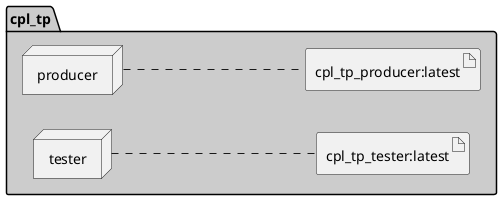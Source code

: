 @startuml

left to right direction







package "cpl_tp" #cccccc {

node "producer" as producerService
node "tester" as testerService


        artifact "cpl_tp_producer:latest" as cpl_tp_producerlatestimage
    
        artifact "cpl_tp_tester:latest" as cpl_tp_testerlatestimage
    
}
producerService .... cpl_tp_producerlatestimage
testerService .... cpl_tp_testerlatestimage


@enduml
